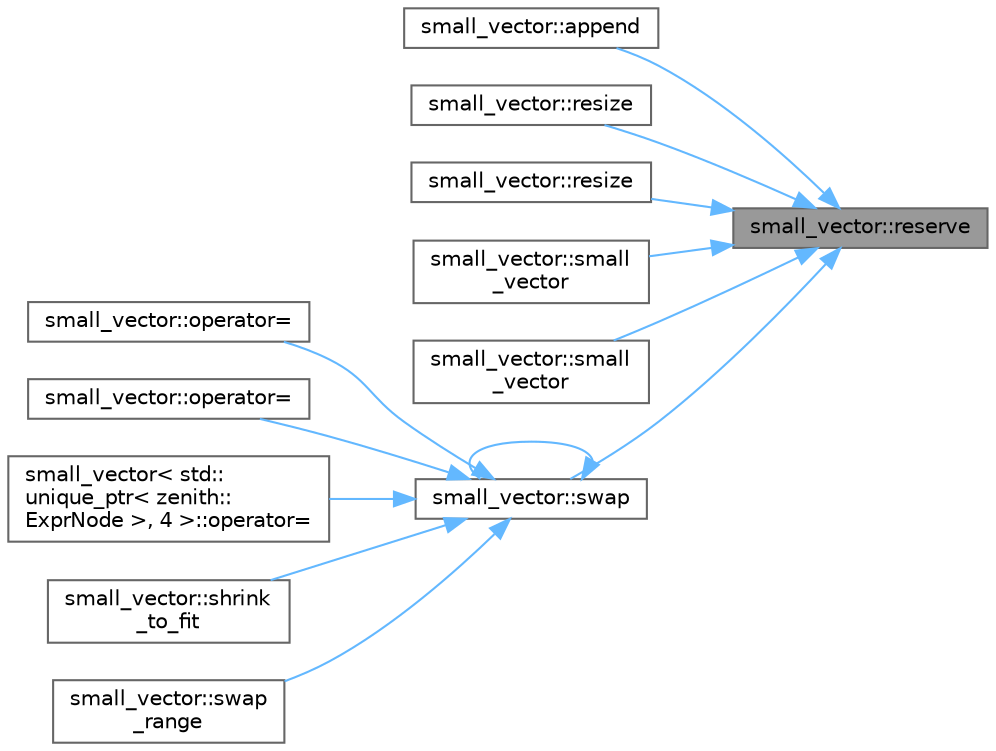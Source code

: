digraph "small_vector::reserve"
{
 // LATEX_PDF_SIZE
  bgcolor="transparent";
  edge [fontname=Helvetica,fontsize=10,labelfontname=Helvetica,labelfontsize=10];
  node [fontname=Helvetica,fontsize=10,shape=box,height=0.2,width=0.4];
  rankdir="RL";
  Node1 [id="Node000001",label="small_vector::reserve",height=0.2,width=0.4,color="gray40", fillcolor="grey60", style="filled", fontcolor="black",tooltip=" "];
  Node1 -> Node2 [id="edge1_Node000001_Node000002",dir="back",color="steelblue1",style="solid",tooltip=" "];
  Node2 [id="Node000002",label="small_vector::append",height=0.2,width=0.4,color="grey40", fillcolor="white", style="filled",URL="$classsmall__vector.html#a1977e7777e6051b96c75ab1b4fcf404b",tooltip=" "];
  Node1 -> Node3 [id="edge2_Node000001_Node000003",dir="back",color="steelblue1",style="solid",tooltip=" "];
  Node3 [id="Node000003",label="small_vector::resize",height=0.2,width=0.4,color="grey40", fillcolor="white", style="filled",URL="$classsmall__vector.html#afc95643943baed8e709beb7a023c11ed",tooltip=" "];
  Node1 -> Node4 [id="edge3_Node000001_Node000004",dir="back",color="steelblue1",style="solid",tooltip=" "];
  Node4 [id="Node000004",label="small_vector::resize",height=0.2,width=0.4,color="grey40", fillcolor="white", style="filled",URL="$classsmall__vector.html#a5fcec0efcaff6cfd0868849b0e9b4ecd",tooltip=" "];
  Node1 -> Node5 [id="edge4_Node000001_Node000005",dir="back",color="steelblue1",style="solid",tooltip=" "];
  Node5 [id="Node000005",label="small_vector::small\l_vector",height=0.2,width=0.4,color="grey40", fillcolor="white", style="filled",URL="$classsmall__vector.html#aa1ab9a39ca5d13cad650fe6c0d8183e4",tooltip=" "];
  Node1 -> Node6 [id="edge5_Node000001_Node000006",dir="back",color="steelblue1",style="solid",tooltip=" "];
  Node6 [id="Node000006",label="small_vector::small\l_vector",height=0.2,width=0.4,color="grey40", fillcolor="white", style="filled",URL="$classsmall__vector.html#aa6f8e26f8ebf07796701ba1a960826be",tooltip=" "];
  Node1 -> Node7 [id="edge6_Node000001_Node000007",dir="back",color="steelblue1",style="solid",tooltip=" "];
  Node7 [id="Node000007",label="small_vector::swap",height=0.2,width=0.4,color="grey40", fillcolor="white", style="filled",URL="$classsmall__vector.html#abac57c666aa874e728b950816433fb27",tooltip=" "];
  Node7 -> Node8 [id="edge7_Node000007_Node000008",dir="back",color="steelblue1",style="solid",tooltip=" "];
  Node8 [id="Node000008",label="small_vector::operator=",height=0.2,width=0.4,color="grey40", fillcolor="white", style="filled",URL="$classsmall__vector.html#ab14fe4a9e2324297a0ef76d197c240ed",tooltip=" "];
  Node7 -> Node9 [id="edge8_Node000007_Node000009",dir="back",color="steelblue1",style="solid",tooltip=" "];
  Node9 [id="Node000009",label="small_vector::operator=",height=0.2,width=0.4,color="grey40", fillcolor="white", style="filled",URL="$classsmall__vector.html#a703ddbf83854d543ac4b8acfcc43a4f2",tooltip=" "];
  Node7 -> Node10 [id="edge9_Node000007_Node000010",dir="back",color="steelblue1",style="solid",tooltip=" "];
  Node10 [id="Node000010",label="small_vector\< std::\lunique_ptr\< zenith::\lExprNode \>, 4 \>::operator=",height=0.2,width=0.4,color="grey40", fillcolor="white", style="filled",URL="$classsmall__vector.html#acb5d2e2501999d0ac855541dff75b4af",tooltip=" "];
  Node7 -> Node11 [id="edge10_Node000007_Node000011",dir="back",color="steelblue1",style="solid",tooltip=" "];
  Node11 [id="Node000011",label="small_vector::shrink\l_to_fit",height=0.2,width=0.4,color="grey40", fillcolor="white", style="filled",URL="$classsmall__vector.html#a97438f834550848f2c3ad681caa3d71b",tooltip=" "];
  Node7 -> Node7 [id="edge11_Node000007_Node000007",dir="back",color="steelblue1",style="solid",tooltip=" "];
  Node7 -> Node12 [id="edge12_Node000007_Node000012",dir="back",color="steelblue1",style="solid",tooltip=" "];
  Node12 [id="Node000012",label="small_vector::swap\l_range",height=0.2,width=0.4,color="grey40", fillcolor="white", style="filled",URL="$classsmall__vector.html#adbc660fe47a81f7e7f6d9499d0ff31b9",tooltip=" "];
}
